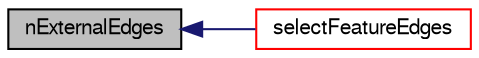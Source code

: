 digraph "nExternalEdges"
{
  bgcolor="transparent";
  edge [fontname="FreeSans",fontsize="10",labelfontname="FreeSans",labelfontsize="10"];
  node [fontname="FreeSans",fontsize="10",shape=record];
  rankdir="LR";
  Node808 [label="nExternalEdges",height=0.2,width=0.4,color="black", fillcolor="grey75", style="filled", fontcolor="black"];
  Node808 -> Node809 [dir="back",color="midnightblue",fontsize="10",style="solid",fontname="FreeSans"];
  Node809 [label="selectFeatureEdges",height=0.2,width=0.4,color="red",URL="$a25510.html#a264fb63fc64f4f9c94b42cafc8822897",tooltip="Helper function: select a subset of featureEdges_. "];
}

